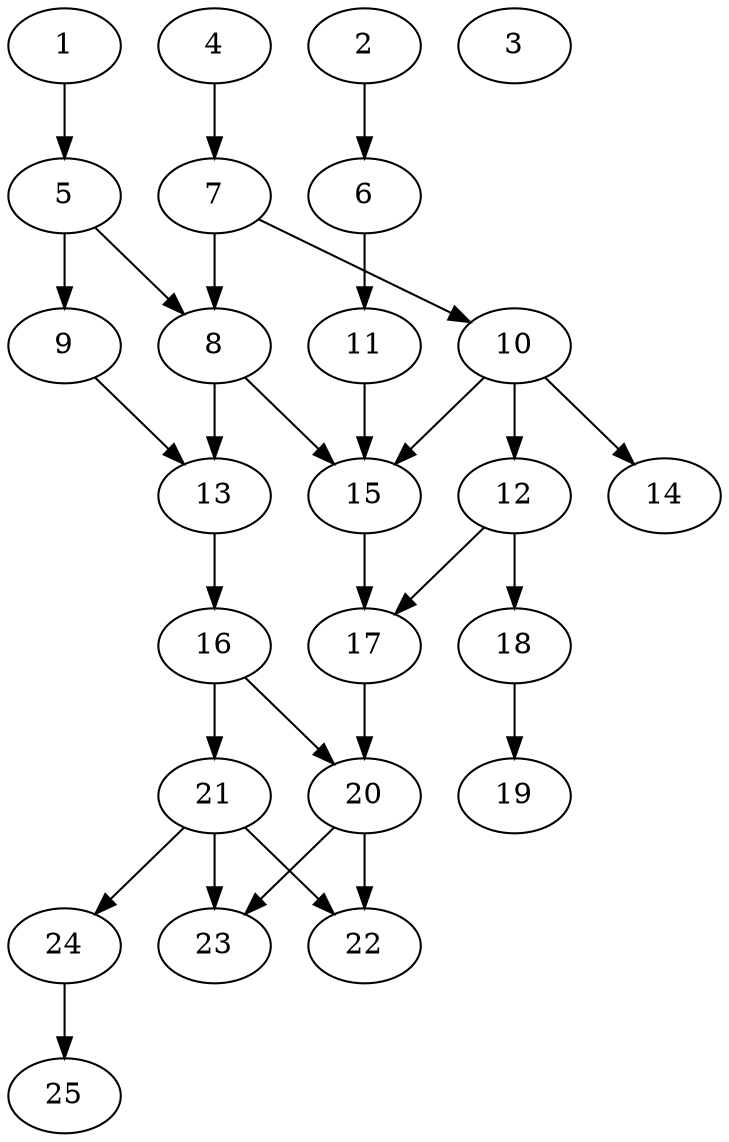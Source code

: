 // DAG automatically generated by daggen at Thu Oct  3 14:00:39 2019
// ./daggen --dot -n 25 --ccr 0.5 --fat 0.5 --regular 0.9 --density 0.6 --mindata 5242880 --maxdata 52428800 
digraph G {
  1 [size="100313088", alpha="0.01", expect_size="50156544"] 
  1 -> 5 [size ="50156544"]
  2 [size="91469824", alpha="0.15", expect_size="45734912"] 
  2 -> 6 [size ="45734912"]
  3 [size="79456256", alpha="0.06", expect_size="39728128"] 
  4 [size="62584832", alpha="0.13", expect_size="31292416"] 
  4 -> 7 [size ="31292416"]
  5 [size="63160320", alpha="0.18", expect_size="31580160"] 
  5 -> 8 [size ="31580160"]
  5 -> 9 [size ="31580160"]
  6 [size="64378880", alpha="0.11", expect_size="32189440"] 
  6 -> 11 [size ="32189440"]
  7 [size="30750720", alpha="0.05", expect_size="15375360"] 
  7 -> 8 [size ="15375360"]
  7 -> 10 [size ="15375360"]
  8 [size="66750464", alpha="0.02", expect_size="33375232"] 
  8 -> 13 [size ="33375232"]
  8 -> 15 [size ="33375232"]
  9 [size="13350912", alpha="0.14", expect_size="6675456"] 
  9 -> 13 [size ="6675456"]
  10 [size="49102848", alpha="0.17", expect_size="24551424"] 
  10 -> 12 [size ="24551424"]
  10 -> 14 [size ="24551424"]
  10 -> 15 [size ="24551424"]
  11 [size="29792256", alpha="0.17", expect_size="14896128"] 
  11 -> 15 [size ="14896128"]
  12 [size="34213888", alpha="0.11", expect_size="17106944"] 
  12 -> 17 [size ="17106944"]
  12 -> 18 [size ="17106944"]
  13 [size="12019712", alpha="0.07", expect_size="6009856"] 
  13 -> 16 [size ="6009856"]
  14 [size="41175040", alpha="0.15", expect_size="20587520"] 
  15 [size="100278272", alpha="0.11", expect_size="50139136"] 
  15 -> 17 [size ="50139136"]
  16 [size="90841088", alpha="0.14", expect_size="45420544"] 
  16 -> 20 [size ="45420544"]
  16 -> 21 [size ="45420544"]
  17 [size="48222208", alpha="0.17", expect_size="24111104"] 
  17 -> 20 [size ="24111104"]
  18 [size="73740288", alpha="0.09", expect_size="36870144"] 
  18 -> 19 [size ="36870144"]
  19 [size="83402752", alpha="0.15", expect_size="41701376"] 
  20 [size="52807680", alpha="0.02", expect_size="26403840"] 
  20 -> 22 [size ="26403840"]
  20 -> 23 [size ="26403840"]
  21 [size="40497152", alpha="0.08", expect_size="20248576"] 
  21 -> 22 [size ="20248576"]
  21 -> 23 [size ="20248576"]
  21 -> 24 [size ="20248576"]
  22 [size="24547328", alpha="0.11", expect_size="12273664"] 
  23 [size="77545472", alpha="0.08", expect_size="38772736"] 
  24 [size="15534080", alpha="0.17", expect_size="7767040"] 
  24 -> 25 [size ="7767040"]
  25 [size="86673408", alpha="0.16", expect_size="43336704"] 
}

